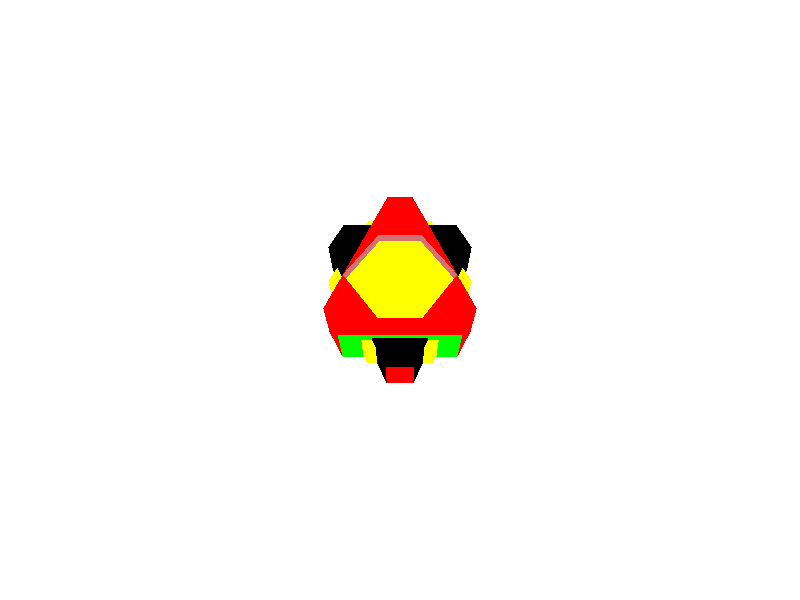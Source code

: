 #include"colors.inc"      
#include"textures.inc"

/*
// Camara
camera { 
	// page 5 vision 
	 location <8,10,-5>
	 look_at <4,3,5>
	//page 6 vision front
	location <4,14,4>
	look_at <4,0,4>
	
	//page 6 vision vertical
	//location <-6,4,-1>
	//look_at <3,3,5>
}
// Punto de luz
light_source{
 <5,5, -5> 
 color rgb <1,1,1>
}
*/

camera {
	location <0,40,-20>
	look_at <0, 0, 0>
}

background {color White}
light_source{
<0,5, -5>
color rgb<1,1,1>
}

#local hexagone_out = prism {
	0, // sweep the following shape from here ...
    	3.9, // ... up through here
    	7, // the number of points making up the shape ...
     	<3,6.5>, <-3,6.5>, <-6.5,0>, <-3, -6.5>, <3,-6.5>, <6.5,0>, <3,6.5>
    	pigment { Red}
}

#local hexagone_int = prism {
	0, // sweep the following shape from here ...
    	3, // ... up through here
    	7, // the number of points making up the shape ...
     	<3,6.5>, <-3,6.5>, <-7.85,0>, <-3, -6.5>, <3,-6.5>, <7.85,0>, <3,6.5>
      scale<0.5,0,0.5>
      translate<0,1,0>
    	pigment { Brown}
}

#local hexagone_base = prism {
	0, // sweep the following shape from here ...
    	3, // ... up through here
    	7, // the number of points making up the shape ...
     	<3,6.5>, <-3,6.5>, <-6.5,0>, <-3, -6.5>, <3,-6.5>, <6.5,0>, <3,6.5>
     	scale<0.77,0,0.77>
    	pigment { Yellow}
}

#local triangule_first =  prism {
    0, // sweep the following shape from here ...
    3.3, // ... up through here
    3, // the number of points making up the shape ...
   <0, -6.5> , <-6,6.5> , <6,6.5> 
   translate<0,0,-2>
    pigment { Black}
}

#local triangule_second =  prism {
    0, // sweep the following shape from here ...
    4, // ... up through here
    3, // the number of points making up the shape ...
   <0, -6.5> , <-6,6.5> , <6,6.5> 
   translate<0,0,-2>
   rotate <180,0,180>
   pigment { Green}
}

#local star = merge{
	object{triangule_first}
	object{triangule_second}
}

#local star_intersect_hexagone = intersection {
	object{hexagone_out}
	object{star}
}

#local star_with_hexagone = difference {
 	object{star_intersect_hexagone}
 	object{hexagone_int}
 }

//hexagone_out
//hexagone_int
hexagone_base
//triangule_first
//triangule_second
//star
//star_intersect_hexagone
star_with_hexagone

  #local hexagono_externo =  prism {
    0, // sweep the following shape from here ...
    4.8, // ... up through here
    7, // the number of points making up the shape ...
     <8,10>, <2,10>, <-0.8,5>, <2.1,-0.2>, <8.1, -0.2>, <10.8,5>, <8,10>
    pigment { Clear}
    texture{Glass3}
    scale<0.57,0,0.57>
    translate<1.6,0,1.66>
  }
  
    #local hexagono_vacio =  prism {
    0, // sweep the following shape from here ...
    4.82, // ... up through here
    7, // the number of points making up the shape ...
    <8,10>, <2,10>, <-0.8,5>, <2.1,-0.2>, <8.1, -0.2>, <10.8,5>, <8,10>
    pigment { Clear}
    texture{Glass3}
    scale<0.33,0,0.33>
    translate<2.85,0,2.9>
  }
  
      #local hexagono_abajo =  prism {
    0, // sweep the following shape from here ...
    3.3, // ... up through here
    7, // the number of points making up the shape ...
    <8,10>, <2,10>, <0,5>, <2,0>, <8, 0>, <10,5>, <8,10>
    pigment { Clear}
    texture{Glass3}
    scale<0.5,0,0.45>
    translate<2,0.5,2.25>
  }
  
  #local triangulo_1 =  prism {
    0, // sweep the following shape from here ...
    4.81, // ... up through here
    3, // the number of points making up the shape ...
   <0, 2.15> , <4,9> , <8,2.15> 
    pigment { Clear}
    texture{Glass3}
    scale<0.72,0,0.74>
    translate<1.62,0,1.25>
  }

  #local triangulo_2 =  prism {
    0, // sweep the following shape from here ...
    4.3, // ... up through here 
    3, // the number of points making up the shape ...
   <0,6.7>, <8,6.7>,<4,-0.2>
    pigment { Clear}
    texture{Glass3}
    scale<0.72,0,0.74>
    translate<1.62,0,1.25>
  }
  
#local estrella = merge{
	object{triangulo_1}
	object{triangulo_2}
	
	}
	
#local estrella_sin_pico = intersection {
	object{hexagono_externo}
	object{estrella}
	}
 
 #local estrella_con_hueco = difference {
 	object{estrella_sin_pico}
 	object{hexagono_vacio}
 	}
 	
#declare estrella_final = merge{
	object{estrella_con_hueco}
	object{hexagono_abajo}
	
	}



